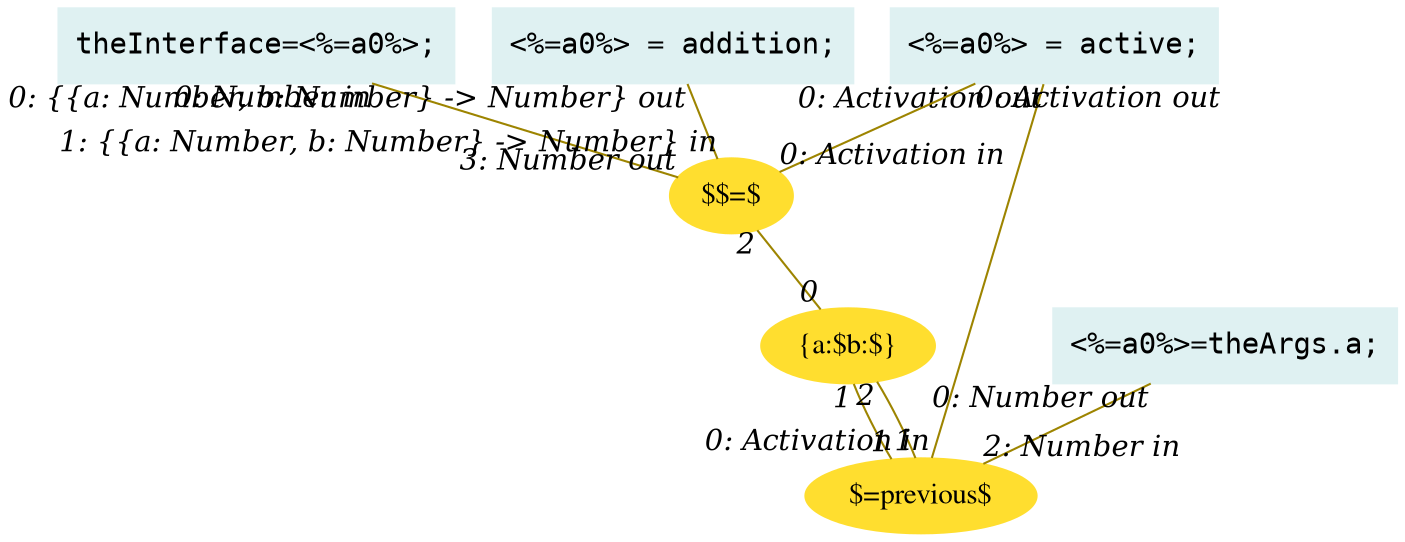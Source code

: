 digraph g{node_2798 [shape="ellipse", style="filled", color="#ffde2f", fontname="Times", label="$=previous$" ]
node_2818 [shape="ellipse", style="filled", color="#ffde2f", fontname="Times", label="{a:$b:$}" ]
node_2819 [shape="ellipse", style="filled", color="#ffde2f", fontname="Times", label="$$=$" ]
node_2844 [shape="box", style="filled", color="#dff1f2", fontname="Courier", label="<%=a0%>=theArgs.a;
" ]
node_2846 [shape="box", style="filled", color="#dff1f2", fontname="Courier", label="theInterface=<%=a0%>;
" ]
node_2855 [shape="box", style="filled", color="#dff1f2", fontname="Courier", label="<%=a0%> = active;
" ]
node_2861 [shape="box", style="filled", color="#dff1f2", fontname="Courier", label="<%=a0%> = addition;
" ]
node_2819 -> node_2818 [dir=none, arrowHead=none, fontname="Times-Italic", arrowsize=1, color="#9d8400", label="",  headlabel="0", taillabel="2" ]
node_2844 -> node_2798 [dir=none, arrowHead=none, fontname="Times-Italic", arrowsize=1, color="#9d8400", label="",  headlabel="2: Number in", taillabel="0: Number out" ]
node_2855 -> node_2798 [dir=none, arrowHead=none, fontname="Times-Italic", arrowsize=1, color="#9d8400", label="",  headlabel="0: Activation in", taillabel="0: Activation out" ]
node_2818 -> node_2798 [dir=none, arrowHead=none, fontname="Times-Italic", arrowsize=1, color="#9d8400", label="",  headlabel="1", taillabel="1" ]
node_2818 -> node_2798 [dir=none, arrowHead=none, fontname="Times-Italic", arrowsize=1, color="#9d8400", label="",  headlabel="1", taillabel="2" ]
node_2855 -> node_2819 [dir=none, arrowHead=none, fontname="Times-Italic", arrowsize=1, color="#9d8400", label="",  headlabel="0: Activation in", taillabel="0: Activation out" ]
node_2846 -> node_2819 [dir=none, arrowHead=none, fontname="Times-Italic", arrowsize=1, color="#9d8400", label="",  headlabel="3: Number out", taillabel="0: Number in" ]
node_2861 -> node_2819 [dir=none, arrowHead=none, fontname="Times-Italic", arrowsize=1, color="#9d8400", label="",  headlabel="1: {{a: Number, b: Number} -> Number} in", taillabel="0: {{a: Number, b: Number} -> Number} out" ]
}